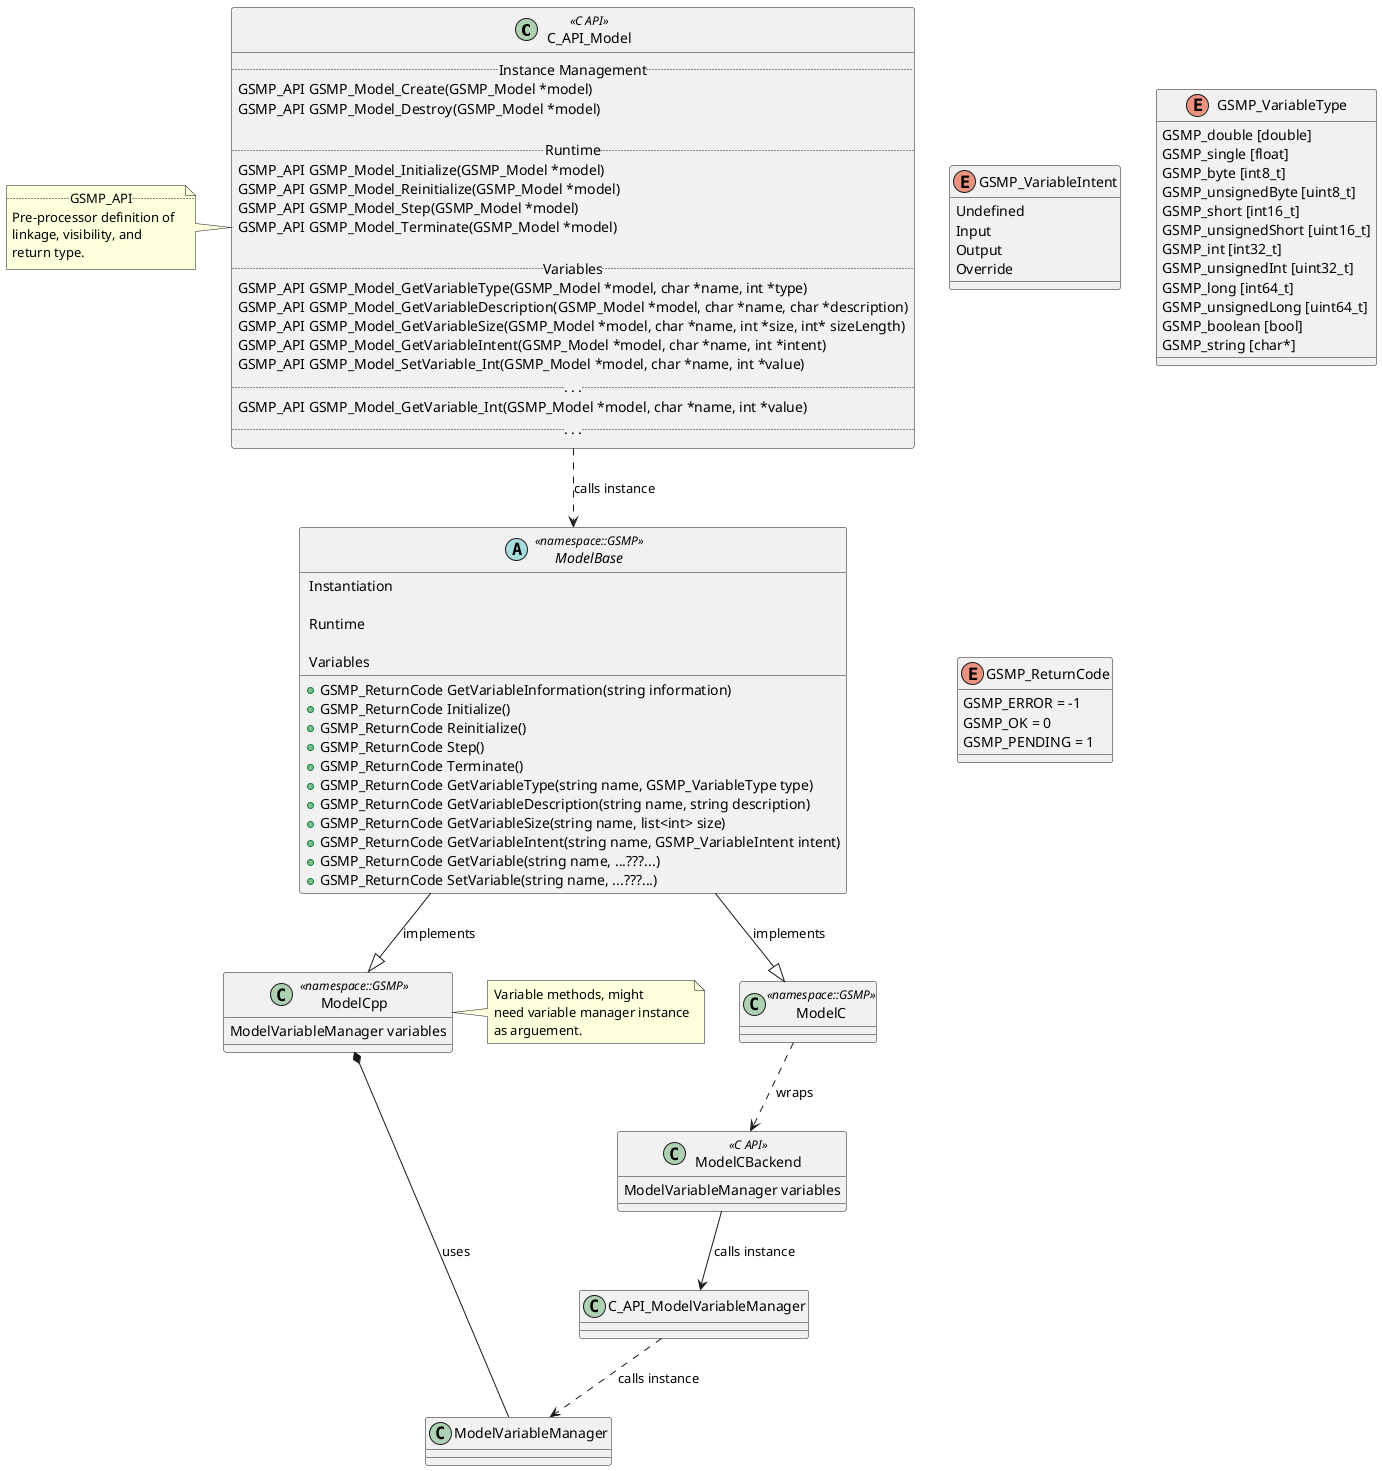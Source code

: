 @startuml L4_Class Diagram - Variable
'https://plantuml.com/class-diagram

class C_API_Model <<C API>> {
    .. Instance Management ..
    GSMP_API GSMP_Model_Create(GSMP_Model *model)
    GSMP_API GSMP_Model_Destroy(GSMP_Model *model)

    .. Runtime ..
    GSMP_API GSMP_Model_Initialize(GSMP_Model *model)
    GSMP_API GSMP_Model_Reinitialize(GSMP_Model *model)
    GSMP_API GSMP_Model_Step(GSMP_Model *model)
    GSMP_API GSMP_Model_Terminate(GSMP_Model *model)

    .. Variables ..
    GSMP_API GSMP_Model_GetVariableType(GSMP_Model *model, char *name, int *type)
    GSMP_API GSMP_Model_GetVariableDescription(GSMP_Model *model, char *name, char *description)
    GSMP_API GSMP_Model_GetVariableSize(GSMP_Model *model, char *name, int *size, int* sizeLength)
    GSMP_API GSMP_Model_GetVariableIntent(GSMP_Model *model, char *name, int *intent)
    GSMP_API GSMP_Model_SetVariable_Int(GSMP_Model *model, char *name, int *value)
    ..  . . .  ..
    GSMP_API GSMP_Model_GetVariable_Int(GSMP_Model *model, char *name, int *value)
    ..  . . .  ..
}

abstract ModelBase <<namespace::GSMP>> {
    ' - GSMP_PlatformOptions platform ' FUTURE WORK
    ' - GSMP_ModelOptions options ' FUTURE WORK

    .. Instantiation ..
    + GSMP_ReturnCode GetVariableInformation(string information)

    .. Runtime ..
    + GSMP_ReturnCode Initialize()
    + GSMP_ReturnCode Reinitialize()
    + GSMP_ReturnCode Step()
    + GSMP_ReturnCode Terminate()

    .. Variables ..
    + GSMP_ReturnCode GetVariableType(string name, GSMP_VariableType type)
    + GSMP_ReturnCode GetVariableDescription(string name, string description)
    + GSMP_ReturnCode GetVariableSize(string name, list<int> size)
    + GSMP_ReturnCode GetVariableIntent(string name, GSMP_VariableIntent intent)
    + GSMP_ReturnCode GetVariable(string name, ...???...)
    + GSMP_ReturnCode SetVariable(string name, ...???...)
}

class ModelCpp <<namespace::GSMP>> {
    ModelVariableManager variables
}

class ModelC <<namespace::GSMP>> {
}

class ModelCBackend <<C API>> {
    ModelVariableManager variables
}

' -- Notes --
note left of C_API_Model
    .. GSMP_API ..
    Pre-processor definition of
    linkage, visibility, and
    return type.
end note

note left of ModelCpp
    Variable methods, might 
    need variable manager instance
    as arguement.
end note

' -- Relationships --
' Define Cpp relationships
ModelBase --|> ModelCpp : implements
ModelCpp *-- ModelVariableManager : uses

' Define C Relationships (including Cpp components)
C_API_Model ..> ModelBase : calls instance
ModelBase --|> ModelC : implements
ModelC ..> ModelCBackend : wraps
ModelCBackend --> C_API_ModelVariableManager : calls instance
C_API_ModelVariableManager ..> ModelVariableManager : calls instance

' C_API_Model --> GSMP_ReturnCode : uses
' C_API_Model --> GSMP_VariableIntent : uses
' C_API_Model --> GSMP_VariableType : uses

' -- Enumerated Type Definitions --
enum GSMP_VariableIntent {
    Undefined
    Input
    Output
    Override
}

enum GSMP_VariableType {
    GSMP_double [double]
    GSMP_single [float]
    GSMP_byte [int8_t]
    GSMP_unsignedByte [uint8_t]
    GSMP_short [int16_t]
    GSMP_unsignedShort [uint16_t]
    GSMP_int [int32_t]
    GSMP_unsignedInt [uint32_t]
    GSMP_long [int64_t]
    GSMP_unsignedLong [uint64_t]
    GSMP_boolean [bool]
    GSMP_string [char*]
}

enum GSMP_ReturnCode {
    GSMP_ERROR = -1
    GSMP_OK = 0
    GSMP_PENDING = 1
}

@enduml